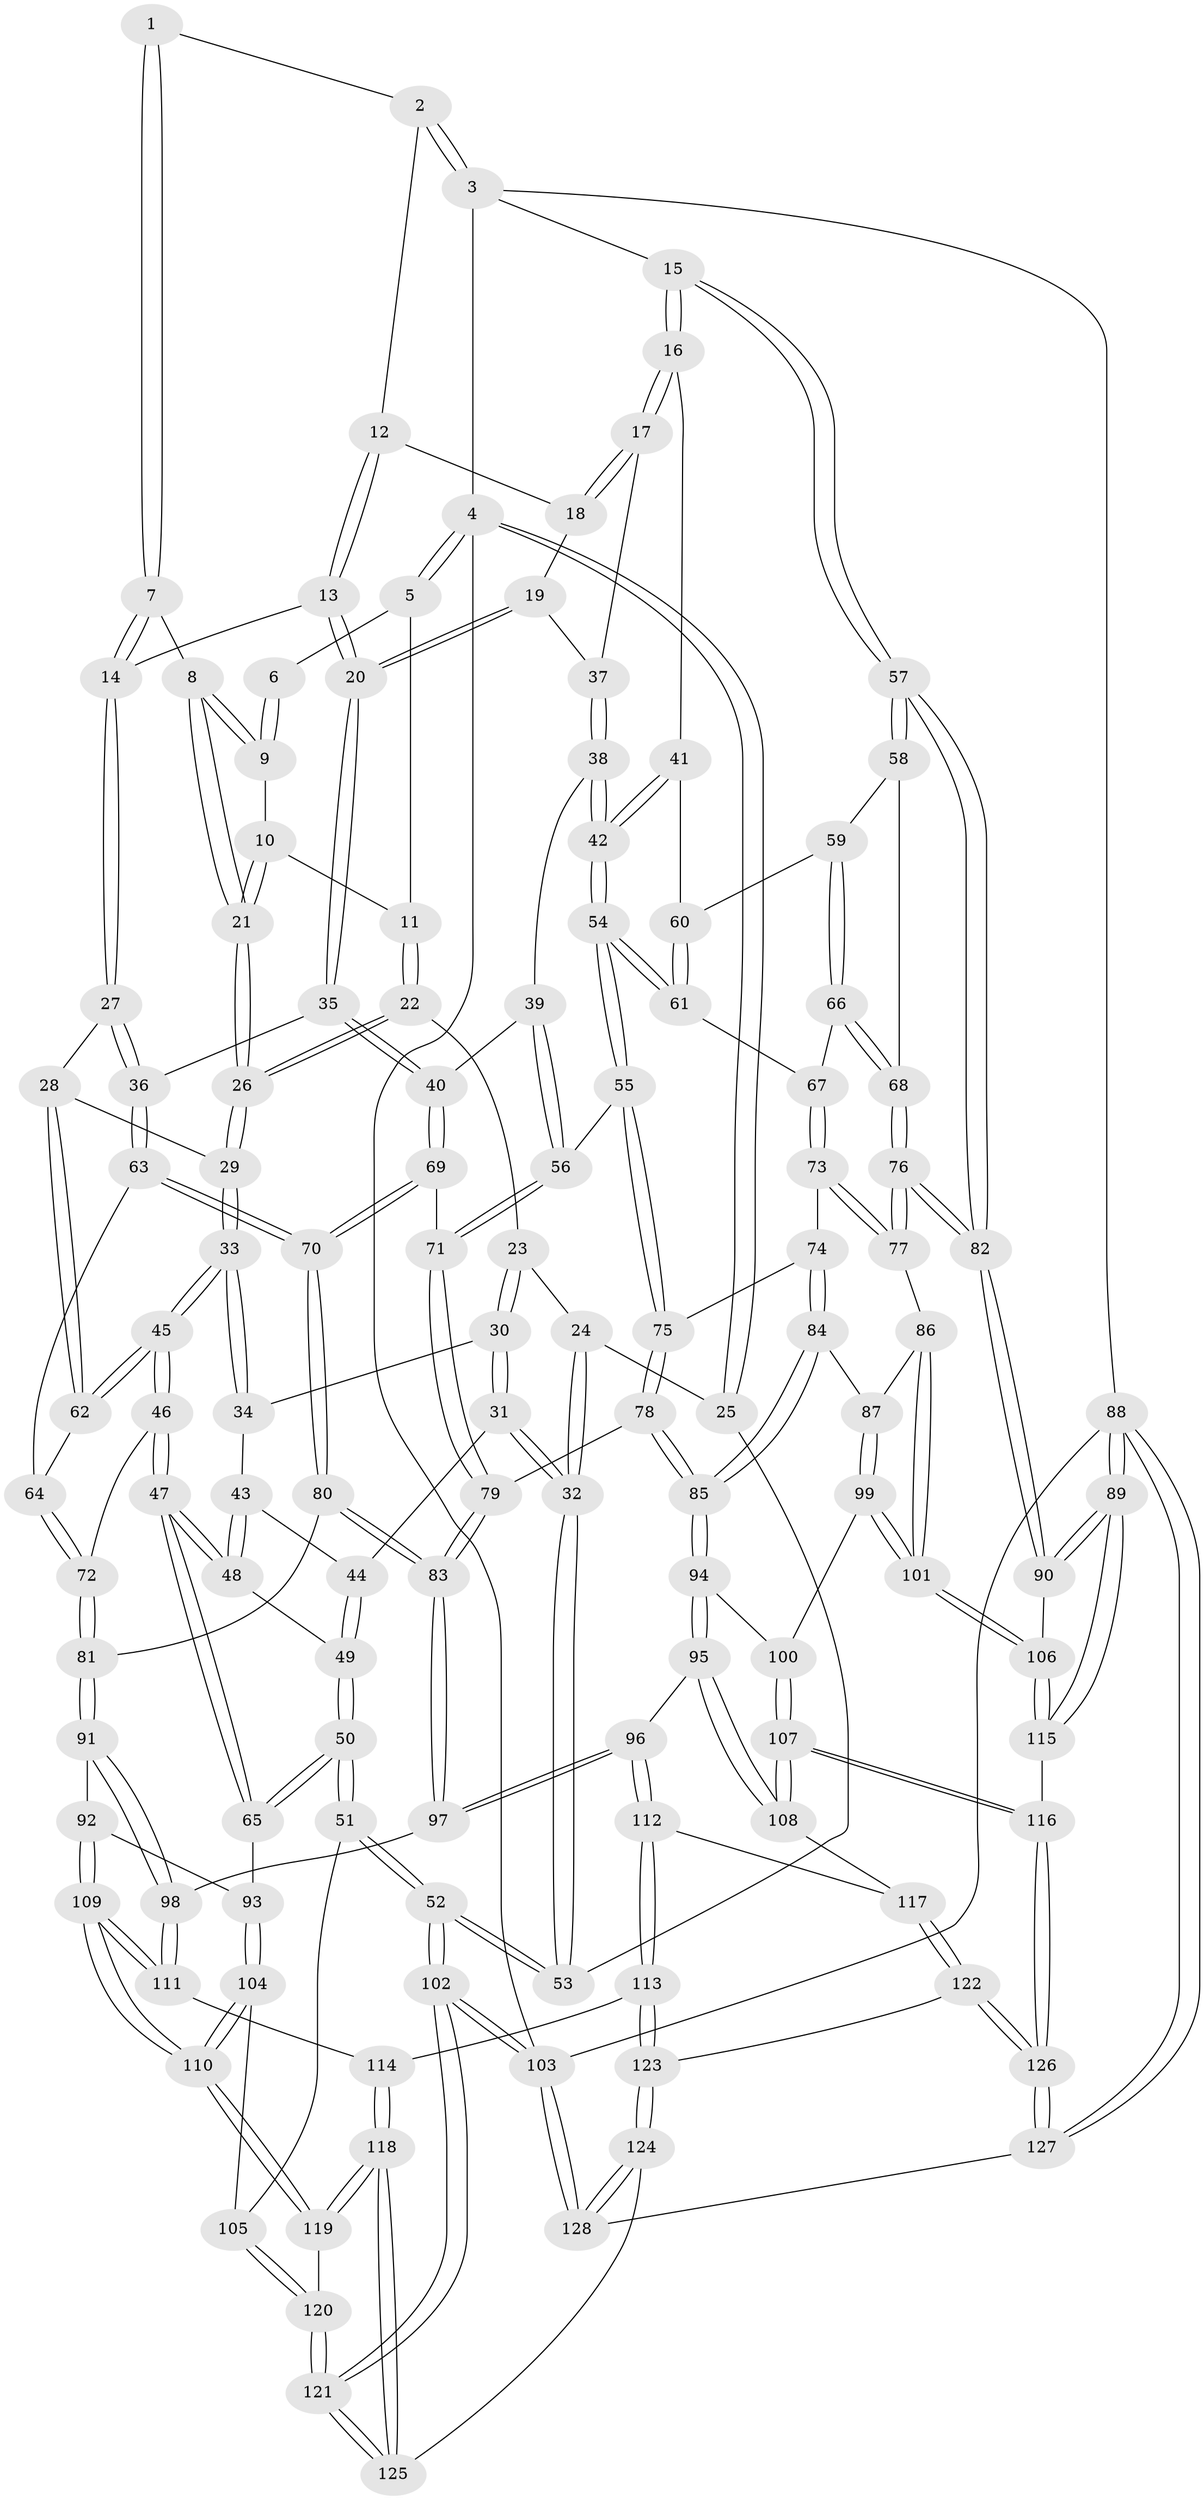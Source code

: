 // Generated by graph-tools (version 1.1) at 2025/51/03/09/25 03:51:04]
// undirected, 128 vertices, 317 edges
graph export_dot {
graph [start="1"]
  node [color=gray90,style=filled];
  1 [pos="+0.5012848406184055+0"];
  2 [pos="+0.7219118690370611+0"];
  3 [pos="+1+0"];
  4 [pos="+0+0"];
  5 [pos="+0.06395884894255299+0"];
  6 [pos="+0.3864466873270183+0"];
  7 [pos="+0.45948223051773074+0.0750050180312003"];
  8 [pos="+0.36178709120335917+0.06895213912736242"];
  9 [pos="+0.3577077709462823+0.06219153250637028"];
  10 [pos="+0.2757921008303058+0.027562017763636527"];
  11 [pos="+0.16199529699904883+0"];
  12 [pos="+0.719272222165198+0"];
  13 [pos="+0.5498816194649695+0.1438547752094446"];
  14 [pos="+0.5049208103472894+0.14640942525499895"];
  15 [pos="+1+0.07598417930207628"];
  16 [pos="+0.9104380829078769+0.18586156553261882"];
  17 [pos="+0.8964286566166303+0.1807289442353582"];
  18 [pos="+0.737448093943579+0"];
  19 [pos="+0.7033493387663983+0.19844400412151217"];
  20 [pos="+0.6489257409410456+0.21126409047179326"];
  21 [pos="+0.3183482038451194+0.14954829988276166"];
  22 [pos="+0.16503966888430724+0.08349537666111749"];
  23 [pos="+0.1375254844619014+0.1316725986136312"];
  24 [pos="+0.10741880644110374+0.1467908760495045"];
  25 [pos="+0+0"];
  26 [pos="+0.31108065848148836+0.16569174523873131"];
  27 [pos="+0.44305140156383777+0.2215056459374366"];
  28 [pos="+0.40412075916125784+0.23986968105253986"];
  29 [pos="+0.33762300095384623+0.23306868635218228"];
  30 [pos="+0.17507478891534678+0.2222947349051745"];
  31 [pos="+0.13482793502155777+0.2790731458721991"];
  32 [pos="+0+0.32548637107058814"];
  33 [pos="+0.31992470599542744+0.24900146080099503"];
  34 [pos="+0.2397970372652433+0.2537025543937614"];
  35 [pos="+0.610453146828993+0.31990812212477104"];
  36 [pos="+0.5370172905016111+0.30873095435552594"];
  37 [pos="+0.7303843794971301+0.20915531901433038"];
  38 [pos="+0.7434041177029046+0.2582344732444912"];
  39 [pos="+0.7244734409899692+0.3146820680713035"];
  40 [pos="+0.6113439349219503+0.32269309345078845"];
  41 [pos="+0.8967870289677673+0.2474099228743522"];
  42 [pos="+0.7863569755924588+0.3167361605111981"];
  43 [pos="+0.21893712068824422+0.2831869880410986"];
  44 [pos="+0.15989888980859573+0.30489669528425367"];
  45 [pos="+0.2788326258813343+0.42722490446794675"];
  46 [pos="+0.266064226508338+0.45744383913684894"];
  47 [pos="+0.26170351124804053+0.4595431002630658"];
  48 [pos="+0.2066707836240014+0.33890685260539805"];
  49 [pos="+0.16376471893047354+0.3174681748820207"];
  50 [pos="+0.06151568448441317+0.5189894711131139"];
  51 [pos="+0+0.5710782816681385"];
  52 [pos="+0+0.5697120565511613"];
  53 [pos="+0+0.36401115484306906"];
  54 [pos="+0.7929325879870927+0.3724387250352134"];
  55 [pos="+0.7924652730986667+0.3732533329320359"];
  56 [pos="+0.7236456872377932+0.36687860392020527"];
  57 [pos="+1+0.2681085478197547"];
  58 [pos="+0.9607008339834205+0.34572323261750576"];
  59 [pos="+0.922559082132817+0.33501817394706784"];
  60 [pos="+0.8966290292662005+0.260146985372285"];
  61 [pos="+0.8382008919442553+0.3531898825256478"];
  62 [pos="+0.42614724236074936+0.3373533015092469"];
  63 [pos="+0.4686450386968079+0.3873112475085912"];
  64 [pos="+0.440626960976822+0.3597642587958071"];
  65 [pos="+0.2449545901442372+0.4730020093746258"];
  66 [pos="+0.9060263200768983+0.38075950735039743"];
  67 [pos="+0.9011132149954615+0.3837094235026575"];
  68 [pos="+0.9697267576284868+0.4159033532809927"];
  69 [pos="+0.6231858515177134+0.3736644788205029"];
  70 [pos="+0.4810176557335592+0.4263414504242858"];
  71 [pos="+0.6445015776136437+0.3993587744020056"];
  72 [pos="+0.3049039334668459+0.46465402752602164"];
  73 [pos="+0.8604003789121603+0.4621510990807853"];
  74 [pos="+0.8462352931575229+0.4642022107568517"];
  75 [pos="+0.8059822350319321+0.4380522896856579"];
  76 [pos="+1+0.5441327512144138"];
  77 [pos="+1+0.5415868701103304"];
  78 [pos="+0.6655986396280112+0.5028117455405852"];
  79 [pos="+0.6608944866357588+0.5009693465381975"];
  80 [pos="+0.4613522637038998+0.5059025423598598"];
  81 [pos="+0.4534322164726585+0.5089688588502387"];
  82 [pos="+1+0.5813736775561558"];
  83 [pos="+0.5724729798506758+0.5503484542278068"];
  84 [pos="+0.817143853405679+0.5645111653237198"];
  85 [pos="+0.7173672778077722+0.5594446673619503"];
  86 [pos="+0.8798620870936086+0.5847490667789822"];
  87 [pos="+0.8189312311806124+0.5666723281818051"];
  88 [pos="+1+1"];
  89 [pos="+1+1"];
  90 [pos="+1+0.5897502303677179"];
  91 [pos="+0.4127103650779182+0.61856070492798"];
  92 [pos="+0.3580479493707486+0.6496779288934617"];
  93 [pos="+0.298696048253534+0.5955232474264734"];
  94 [pos="+0.7164704905175081+0.656936026890048"];
  95 [pos="+0.7033416064573752+0.6646527462791479"];
  96 [pos="+0.6142317087825594+0.7057131776465043"];
  97 [pos="+0.5734826491657842+0.6529434115124219"];
  98 [pos="+0.48220256015552476+0.6791038311459189"];
  99 [pos="+0.8080749485043406+0.6784173004421321"];
  100 [pos="+0.7369343181238084+0.6671889855769726"];
  101 [pos="+0.868042224191727+0.7350857866113296"];
  102 [pos="+0+1"];
  103 [pos="+0+1"];
  104 [pos="+0.18857408186205005+0.7138539386376882"];
  105 [pos="+0.06329292840065567+0.6605140419843193"];
  106 [pos="+0.8806404148367213+0.7542217105750393"];
  107 [pos="+0.7459727608793455+0.8205423782320895"];
  108 [pos="+0.732846212610448+0.8186203799366703"];
  109 [pos="+0.3330225727738884+0.7415950026114818"];
  110 [pos="+0.2945678255741098+0.7917455951884143"];
  111 [pos="+0.4649303027444211+0.7285335335280085"];
  112 [pos="+0.6131339985106764+0.7730737703513617"];
  113 [pos="+0.549869090228384+0.8131133776837406"];
  114 [pos="+0.484677073916091+0.7663503425307665"];
  115 [pos="+0.8522493024846354+0.8276429750272528"];
  116 [pos="+0.8210557447568315+0.8469981098435119"];
  117 [pos="+0.6791017784289922+0.814540338534174"];
  118 [pos="+0.31972162279130356+0.8694597167439557"];
  119 [pos="+0.3036489634280946+0.8450000930753127"];
  120 [pos="+0.15400833537623668+0.8798610595383457"];
  121 [pos="+0+1"];
  122 [pos="+0.6537058616035528+0.8970353837753257"];
  123 [pos="+0.5001141718231598+0.9299047364075181"];
  124 [pos="+0.4314392604585568+1"];
  125 [pos="+0.32469878834769916+0.8805511394790172"];
  126 [pos="+0.7450490887047905+1"];
  127 [pos="+0.738500084773823+1"];
  128 [pos="+0.44901290163262264+1"];
  1 -- 2;
  1 -- 7;
  1 -- 7;
  2 -- 3;
  2 -- 3;
  2 -- 12;
  3 -- 4;
  3 -- 15;
  3 -- 88;
  4 -- 5;
  4 -- 5;
  4 -- 25;
  4 -- 25;
  4 -- 103;
  5 -- 6;
  5 -- 11;
  6 -- 9;
  6 -- 9;
  7 -- 8;
  7 -- 14;
  7 -- 14;
  8 -- 9;
  8 -- 9;
  8 -- 21;
  8 -- 21;
  9 -- 10;
  10 -- 11;
  10 -- 21;
  10 -- 21;
  11 -- 22;
  11 -- 22;
  12 -- 13;
  12 -- 13;
  12 -- 18;
  13 -- 14;
  13 -- 20;
  13 -- 20;
  14 -- 27;
  14 -- 27;
  15 -- 16;
  15 -- 16;
  15 -- 57;
  15 -- 57;
  16 -- 17;
  16 -- 17;
  16 -- 41;
  17 -- 18;
  17 -- 18;
  17 -- 37;
  18 -- 19;
  19 -- 20;
  19 -- 20;
  19 -- 37;
  20 -- 35;
  20 -- 35;
  21 -- 26;
  21 -- 26;
  22 -- 23;
  22 -- 26;
  22 -- 26;
  23 -- 24;
  23 -- 30;
  23 -- 30;
  24 -- 25;
  24 -- 32;
  24 -- 32;
  25 -- 53;
  26 -- 29;
  26 -- 29;
  27 -- 28;
  27 -- 36;
  27 -- 36;
  28 -- 29;
  28 -- 62;
  28 -- 62;
  29 -- 33;
  29 -- 33;
  30 -- 31;
  30 -- 31;
  30 -- 34;
  31 -- 32;
  31 -- 32;
  31 -- 44;
  32 -- 53;
  32 -- 53;
  33 -- 34;
  33 -- 34;
  33 -- 45;
  33 -- 45;
  34 -- 43;
  35 -- 36;
  35 -- 40;
  35 -- 40;
  36 -- 63;
  36 -- 63;
  37 -- 38;
  37 -- 38;
  38 -- 39;
  38 -- 42;
  38 -- 42;
  39 -- 40;
  39 -- 56;
  39 -- 56;
  40 -- 69;
  40 -- 69;
  41 -- 42;
  41 -- 42;
  41 -- 60;
  42 -- 54;
  42 -- 54;
  43 -- 44;
  43 -- 48;
  43 -- 48;
  44 -- 49;
  44 -- 49;
  45 -- 46;
  45 -- 46;
  45 -- 62;
  45 -- 62;
  46 -- 47;
  46 -- 47;
  46 -- 72;
  47 -- 48;
  47 -- 48;
  47 -- 65;
  47 -- 65;
  48 -- 49;
  49 -- 50;
  49 -- 50;
  50 -- 51;
  50 -- 51;
  50 -- 65;
  50 -- 65;
  51 -- 52;
  51 -- 52;
  51 -- 105;
  52 -- 53;
  52 -- 53;
  52 -- 102;
  52 -- 102;
  54 -- 55;
  54 -- 55;
  54 -- 61;
  54 -- 61;
  55 -- 56;
  55 -- 75;
  55 -- 75;
  56 -- 71;
  56 -- 71;
  57 -- 58;
  57 -- 58;
  57 -- 82;
  57 -- 82;
  58 -- 59;
  58 -- 68;
  59 -- 60;
  59 -- 66;
  59 -- 66;
  60 -- 61;
  60 -- 61;
  61 -- 67;
  62 -- 64;
  63 -- 64;
  63 -- 70;
  63 -- 70;
  64 -- 72;
  64 -- 72;
  65 -- 93;
  66 -- 67;
  66 -- 68;
  66 -- 68;
  67 -- 73;
  67 -- 73;
  68 -- 76;
  68 -- 76;
  69 -- 70;
  69 -- 70;
  69 -- 71;
  70 -- 80;
  70 -- 80;
  71 -- 79;
  71 -- 79;
  72 -- 81;
  72 -- 81;
  73 -- 74;
  73 -- 77;
  73 -- 77;
  74 -- 75;
  74 -- 84;
  74 -- 84;
  75 -- 78;
  75 -- 78;
  76 -- 77;
  76 -- 77;
  76 -- 82;
  76 -- 82;
  77 -- 86;
  78 -- 79;
  78 -- 85;
  78 -- 85;
  79 -- 83;
  79 -- 83;
  80 -- 81;
  80 -- 83;
  80 -- 83;
  81 -- 91;
  81 -- 91;
  82 -- 90;
  82 -- 90;
  83 -- 97;
  83 -- 97;
  84 -- 85;
  84 -- 85;
  84 -- 87;
  85 -- 94;
  85 -- 94;
  86 -- 87;
  86 -- 101;
  86 -- 101;
  87 -- 99;
  87 -- 99;
  88 -- 89;
  88 -- 89;
  88 -- 127;
  88 -- 127;
  88 -- 103;
  89 -- 90;
  89 -- 90;
  89 -- 115;
  89 -- 115;
  90 -- 106;
  91 -- 92;
  91 -- 98;
  91 -- 98;
  92 -- 93;
  92 -- 109;
  92 -- 109;
  93 -- 104;
  93 -- 104;
  94 -- 95;
  94 -- 95;
  94 -- 100;
  95 -- 96;
  95 -- 108;
  95 -- 108;
  96 -- 97;
  96 -- 97;
  96 -- 112;
  96 -- 112;
  97 -- 98;
  98 -- 111;
  98 -- 111;
  99 -- 100;
  99 -- 101;
  99 -- 101;
  100 -- 107;
  100 -- 107;
  101 -- 106;
  101 -- 106;
  102 -- 103;
  102 -- 103;
  102 -- 121;
  102 -- 121;
  103 -- 128;
  103 -- 128;
  104 -- 105;
  104 -- 110;
  104 -- 110;
  105 -- 120;
  105 -- 120;
  106 -- 115;
  106 -- 115;
  107 -- 108;
  107 -- 108;
  107 -- 116;
  107 -- 116;
  108 -- 117;
  109 -- 110;
  109 -- 110;
  109 -- 111;
  109 -- 111;
  110 -- 119;
  110 -- 119;
  111 -- 114;
  112 -- 113;
  112 -- 113;
  112 -- 117;
  113 -- 114;
  113 -- 123;
  113 -- 123;
  114 -- 118;
  114 -- 118;
  115 -- 116;
  116 -- 126;
  116 -- 126;
  117 -- 122;
  117 -- 122;
  118 -- 119;
  118 -- 119;
  118 -- 125;
  118 -- 125;
  119 -- 120;
  120 -- 121;
  120 -- 121;
  121 -- 125;
  121 -- 125;
  122 -- 123;
  122 -- 126;
  122 -- 126;
  123 -- 124;
  123 -- 124;
  124 -- 125;
  124 -- 128;
  124 -- 128;
  126 -- 127;
  126 -- 127;
  127 -- 128;
}
